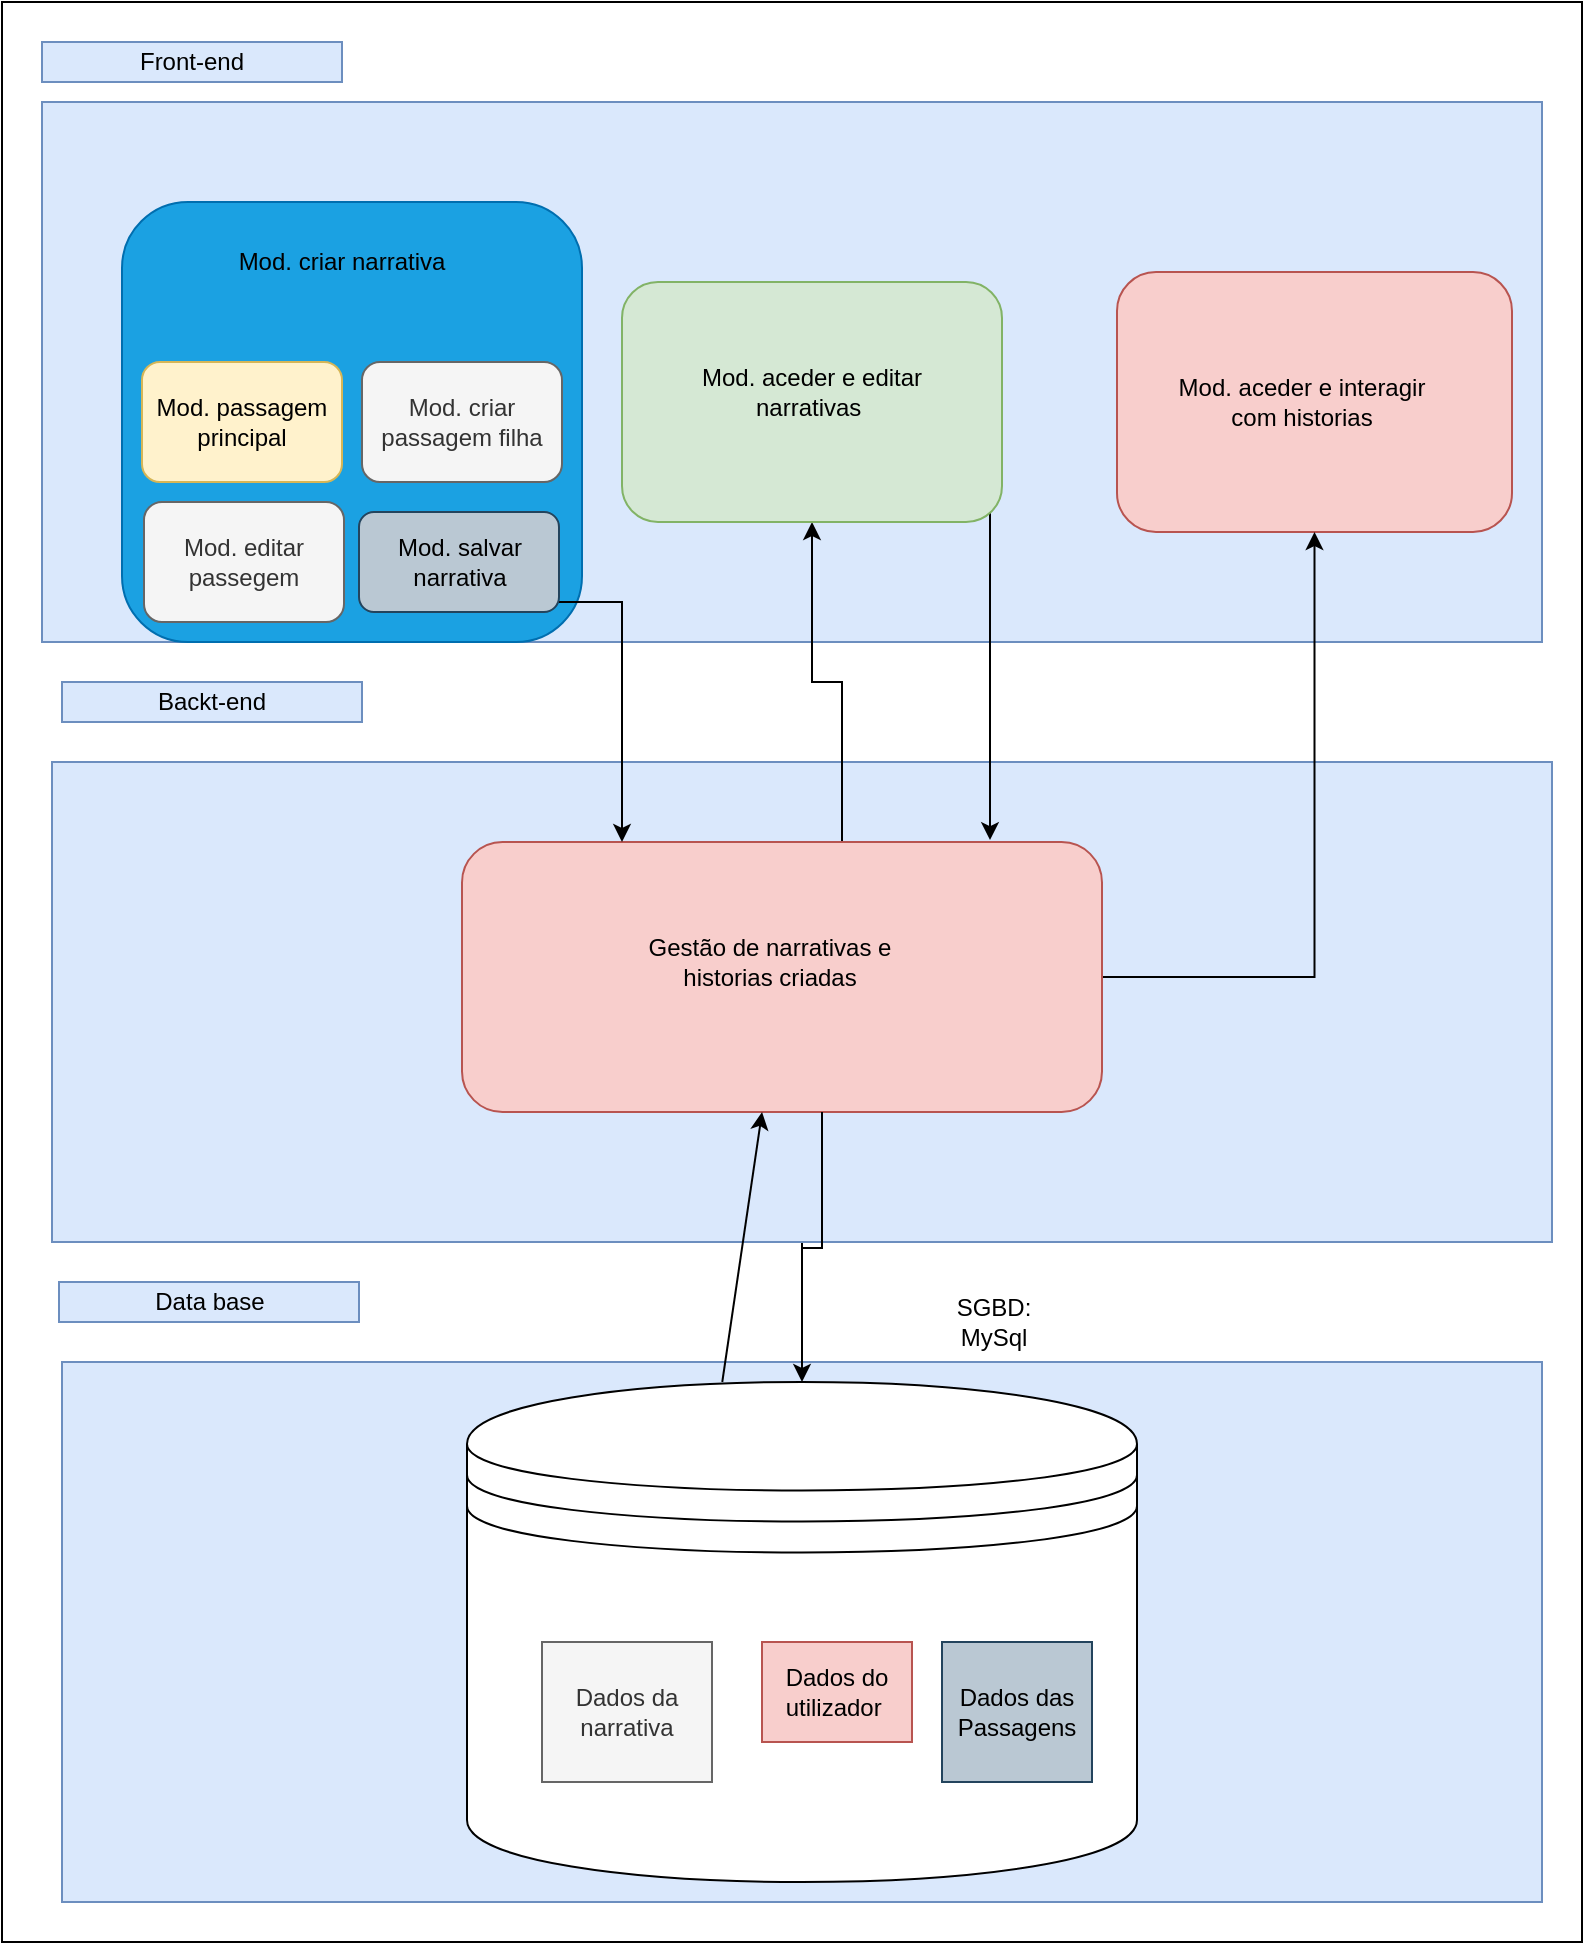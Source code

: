 <mxfile version="12.9.14" type="device"><diagram id="ecu35eCrPH-c3xKnf9FD" name="Page-1"><mxGraphModel dx="786" dy="497" grid="1" gridSize="10" guides="1" tooltips="1" connect="1" arrows="1" fold="1" page="1" pageScale="1" pageWidth="827" pageHeight="1169" math="0" shadow="0"><root><mxCell id="0"/><mxCell id="1" parent="0"/><mxCell id="sMcu5S0DDH_pW1TvDgsV-30" style="edgeStyle=orthogonalEdgeStyle;rounded=0;orthogonalLoop=1;jettySize=auto;html=1;" parent="1" edge="1"><mxGeometry relative="1" as="geometry"><mxPoint x="415" y="890" as="targetPoint"/><mxPoint x="415" y="910" as="sourcePoint"/></mxGeometry></mxCell><mxCell id="sMcu5S0DDH_pW1TvDgsV-1" value="" style="rounded=0;whiteSpace=wrap;html=1;" parent="1" vertex="1"><mxGeometry x="20" y="10" width="790" height="970" as="geometry"/></mxCell><mxCell id="sMcu5S0DDH_pW1TvDgsV-2" value="" style="rounded=0;whiteSpace=wrap;html=1;fillColor=#dae8fc;strokeColor=#6c8ebf;" parent="1" vertex="1"><mxGeometry x="40" y="60" width="750" height="270" as="geometry"/></mxCell><mxCell id="sMcu5S0DDH_pW1TvDgsV-7" value="" style="rounded=1;whiteSpace=wrap;html=1;fillColor=#f8cecc;strokeColor=#b85450;" parent="1" vertex="1"><mxGeometry x="577.5" y="145" width="197.5" height="130" as="geometry"/></mxCell><mxCell id="sMcu5S0DDH_pW1TvDgsV-15" value="Mod. aceder e interagir com historias" style="text;html=1;strokeColor=none;fillColor=none;align=center;verticalAlign=middle;whiteSpace=wrap;rounded=0;" parent="1" vertex="1"><mxGeometry x="600" y="200" width="140" height="20" as="geometry"/></mxCell><mxCell id="sMcu5S0DDH_pW1TvDgsV-19" value="Front-end&lt;br&gt;" style="text;html=1;strokeColor=#6c8ebf;fillColor=#dae8fc;align=center;verticalAlign=middle;whiteSpace=wrap;rounded=0;" parent="1" vertex="1"><mxGeometry x="40" y="30" width="150" height="20" as="geometry"/></mxCell><mxCell id="sMcu5S0DDH_pW1TvDgsV-20" value="Backt-end" style="text;html=1;strokeColor=#6c8ebf;fillColor=#dae8fc;align=center;verticalAlign=middle;whiteSpace=wrap;rounded=0;" parent="1" vertex="1"><mxGeometry x="50" y="350" width="150" height="20" as="geometry"/></mxCell><mxCell id="CwsmTLCI6kNENL_-xRQi-15" value="" style="edgeStyle=orthogonalEdgeStyle;rounded=0;orthogonalLoop=1;jettySize=auto;html=1;" parent="1" source="sMcu5S0DDH_pW1TvDgsV-21" target="sMcu5S0DDH_pW1TvDgsV-40" edge="1"><mxGeometry relative="1" as="geometry"/></mxCell><mxCell id="sMcu5S0DDH_pW1TvDgsV-21" value="" style="rounded=0;whiteSpace=wrap;html=1;fontStyle=1;fillColor=#dae8fc;strokeColor=#6c8ebf;" parent="1" vertex="1"><mxGeometry x="45" y="390" width="750" height="240" as="geometry"/></mxCell><mxCell id="CwsmTLCI6kNENL_-xRQi-10" value="" style="edgeStyle=orthogonalEdgeStyle;rounded=0;orthogonalLoop=1;jettySize=auto;html=1;" parent="1" source="sMcu5S0DDH_pW1TvDgsV-26" target="sMcu5S0DDH_pW1TvDgsV-5" edge="1"><mxGeometry relative="1" as="geometry"><mxPoint x="410" y="350" as="targetPoint"/><Array as="points"><mxPoint x="440" y="350"/><mxPoint x="425" y="350"/></Array></mxGeometry></mxCell><mxCell id="CwsmTLCI6kNENL_-xRQi-12" value="" style="edgeStyle=orthogonalEdgeStyle;rounded=0;orthogonalLoop=1;jettySize=auto;html=1;" parent="1" source="sMcu5S0DDH_pW1TvDgsV-26" target="sMcu5S0DDH_pW1TvDgsV-7" edge="1"><mxGeometry relative="1" as="geometry"><mxPoint x="410" y="350" as="targetPoint"/></mxGeometry></mxCell><mxCell id="sMcu5S0DDH_pW1TvDgsV-26" value="" style="rounded=1;whiteSpace=wrap;html=1;fillColor=#f8cecc;strokeColor=#b85450;" parent="1" vertex="1"><mxGeometry x="250" y="430" width="320" height="135" as="geometry"/></mxCell><mxCell id="sMcu5S0DDH_pW1TvDgsV-28" value="Data base" style="text;html=1;strokeColor=#6c8ebf;fillColor=#dae8fc;align=center;verticalAlign=middle;whiteSpace=wrap;rounded=0;" parent="1" vertex="1"><mxGeometry x="48.5" y="650" width="150" height="20" as="geometry"/></mxCell><mxCell id="sMcu5S0DDH_pW1TvDgsV-29" value="" style="rounded=0;whiteSpace=wrap;html=1;fillColor=#dae8fc;strokeColor=#6c8ebf;" parent="1" vertex="1"><mxGeometry x="50" y="690" width="740" height="270" as="geometry"/></mxCell><mxCell id="sMcu5S0DDH_pW1TvDgsV-37" value="Gestão de narrativas e historias criadas" style="text;html=1;strokeColor=none;fillColor=none;align=center;verticalAlign=middle;whiteSpace=wrap;rounded=0;" parent="1" vertex="1"><mxGeometry x="328" y="480" width="152" height="20" as="geometry"/></mxCell><mxCell id="sMcu5S0DDH_pW1TvDgsV-40" value="" style="shape=datastore;whiteSpace=wrap;html=1;" parent="1" vertex="1"><mxGeometry x="252.5" y="700" width="335" height="250" as="geometry"/></mxCell><mxCell id="sMcu5S0DDH_pW1TvDgsV-41" value="SGBD: MySql" style="text;html=1;strokeColor=none;fillColor=none;align=center;verticalAlign=middle;whiteSpace=wrap;rounded=0;" parent="1" vertex="1"><mxGeometry x="482" y="660" width="68" height="20" as="geometry"/></mxCell><mxCell id="sMcu5S0DDH_pW1TvDgsV-42" value="Dados da narrativa" style="text;html=1;strokeColor=#666666;fillColor=#f5f5f5;align=center;verticalAlign=middle;whiteSpace=wrap;rounded=0;fontColor=#333333;" parent="1" vertex="1"><mxGeometry x="290" y="830" width="85" height="70" as="geometry"/></mxCell><mxCell id="sMcu5S0DDH_pW1TvDgsV-46" value="Dados do utilizador&amp;nbsp;" style="text;html=1;strokeColor=#b85450;fillColor=#f8cecc;align=center;verticalAlign=middle;whiteSpace=wrap;rounded=0;" parent="1" vertex="1"><mxGeometry x="400" y="830" width="75" height="50" as="geometry"/></mxCell><mxCell id="sMcu5S0DDH_pW1TvDgsV-66" style="edgeStyle=orthogonalEdgeStyle;rounded=0;orthogonalLoop=1;jettySize=auto;html=1;exitX=0.5;exitY=1;exitDx=0;exitDy=0;" parent="1" edge="1"><mxGeometry relative="1" as="geometry"><mxPoint x="495" y="835" as="sourcePoint"/><mxPoint x="495" y="835" as="targetPoint"/></mxGeometry></mxCell><mxCell id="zrxBGOjTMMGoSByNCiMJ-2" value="" style="rounded=1;whiteSpace=wrap;html=1;fillColor=#1ba1e2;strokeColor=#006EAF;fontColor=#ffffff;" parent="1" vertex="1"><mxGeometry x="80" y="110" width="230" height="220" as="geometry"/></mxCell><mxCell id="CwsmTLCI6kNENL_-xRQi-13" value="" style="edgeStyle=orthogonalEdgeStyle;rounded=0;orthogonalLoop=1;jettySize=auto;html=1;entryX=0.825;entryY=-0.007;entryDx=0;entryDy=0;entryPerimeter=0;exitX=1;exitY=0.5;exitDx=0;exitDy=0;" parent="1" source="sMcu5S0DDH_pW1TvDgsV-5" target="sMcu5S0DDH_pW1TvDgsV-26" edge="1"><mxGeometry relative="1" as="geometry"><mxPoint x="514" y="300" as="sourcePoint"/><Array as="points"><mxPoint x="514" y="210"/></Array></mxGeometry></mxCell><mxCell id="sMcu5S0DDH_pW1TvDgsV-5" value="" style="rounded=1;whiteSpace=wrap;html=1;fillColor=#d5e8d4;strokeColor=#82b366;" parent="1" vertex="1"><mxGeometry x="330" y="150" width="190" height="120" as="geometry"/></mxCell><mxCell id="zrxBGOjTMMGoSByNCiMJ-10" value="Mod. aceder e editar narrativas&amp;nbsp;" style="text;html=1;strokeColor=none;fillColor=none;align=center;verticalAlign=middle;whiteSpace=wrap;rounded=0;fontColor=#000000;" parent="1" vertex="1"><mxGeometry x="355" y="195" width="140" height="20" as="geometry"/></mxCell><mxCell id="CwsmTLCI6kNENL_-xRQi-5" value="" style="edgeStyle=orthogonalEdgeStyle;rounded=0;orthogonalLoop=1;jettySize=auto;html=1;" parent="1" source="zrxBGOjTMMGoSByNCiMJ-14" target="sMcu5S0DDH_pW1TvDgsV-26" edge="1"><mxGeometry relative="1" as="geometry"><Array as="points"><mxPoint x="330" y="310"/></Array></mxGeometry></mxCell><mxCell id="zrxBGOjTMMGoSByNCiMJ-14" value="Mod. salvar narrativa" style="rounded=1;whiteSpace=wrap;html=1;fillColor=#bac8d3;strokeColor=#23445d;" parent="1" vertex="1"><mxGeometry x="198.5" y="265" width="100" height="50" as="geometry"/></mxCell><mxCell id="zrxBGOjTMMGoSByNCiMJ-21" value="Dados das Passagens" style="text;html=1;strokeColor=#23445d;fillColor=#bac8d3;align=center;verticalAlign=middle;whiteSpace=wrap;rounded=0;" parent="1" vertex="1"><mxGeometry x="490" y="830" width="75" height="70" as="geometry"/></mxCell><mxCell id="CwsmTLCI6kNENL_-xRQi-1" value="Mod. criar narrativa" style="text;html=1;strokeColor=none;fillColor=none;align=center;verticalAlign=middle;whiteSpace=wrap;rounded=0;" parent="1" vertex="1"><mxGeometry x="120" y="130" width="140" height="20" as="geometry"/></mxCell><mxCell id="sMcu5S0DDH_pW1TvDgsV-23" value="Mod. passagem principal" style="rounded=1;whiteSpace=wrap;html=1;fillColor=#fff2cc;strokeColor=#d6b656;" parent="1" vertex="1"><mxGeometry x="90" y="190" width="100" height="60" as="geometry"/></mxCell><mxCell id="sMcu5S0DDH_pW1TvDgsV-25" value="Mod. criar passagem filha" style="rounded=1;whiteSpace=wrap;html=1;fillColor=#f5f5f5;strokeColor=#666666;fontColor=#333333;" parent="1" vertex="1"><mxGeometry x="200" y="190" width="100" height="60" as="geometry"/></mxCell><mxCell id="CwsmTLCI6kNENL_-xRQi-14" style="edgeStyle=orthogonalEdgeStyle;rounded=0;orthogonalLoop=1;jettySize=auto;html=1;" parent="1" source="sMcu5S0DDH_pW1TvDgsV-26" target="sMcu5S0DDH_pW1TvDgsV-40" edge="1"><mxGeometry relative="1" as="geometry"><Array as="points"><mxPoint x="430" y="633"/><mxPoint x="420" y="633"/></Array></mxGeometry></mxCell><mxCell id="CwsmTLCI6kNENL_-xRQi-17" value="" style="endArrow=classic;html=1;exitX=0.381;exitY=0;exitDx=0;exitDy=0;exitPerimeter=0;" parent="1" source="sMcu5S0DDH_pW1TvDgsV-40" target="sMcu5S0DDH_pW1TvDgsV-26" edge="1"><mxGeometry width="50" height="50" relative="1" as="geometry"><mxPoint x="300" y="690" as="sourcePoint"/><mxPoint x="350" y="640" as="targetPoint"/></mxGeometry></mxCell><mxCell id="XQ32OZh-LJRkEbe4P1A1-1" value="Mod. editar passegem" style="rounded=1;whiteSpace=wrap;html=1;fillColor=#f5f5f5;strokeColor=#666666;fontColor=#333333;" vertex="1" parent="1"><mxGeometry x="91" y="260" width="100" height="60" as="geometry"/></mxCell></root></mxGraphModel></diagram></mxfile>